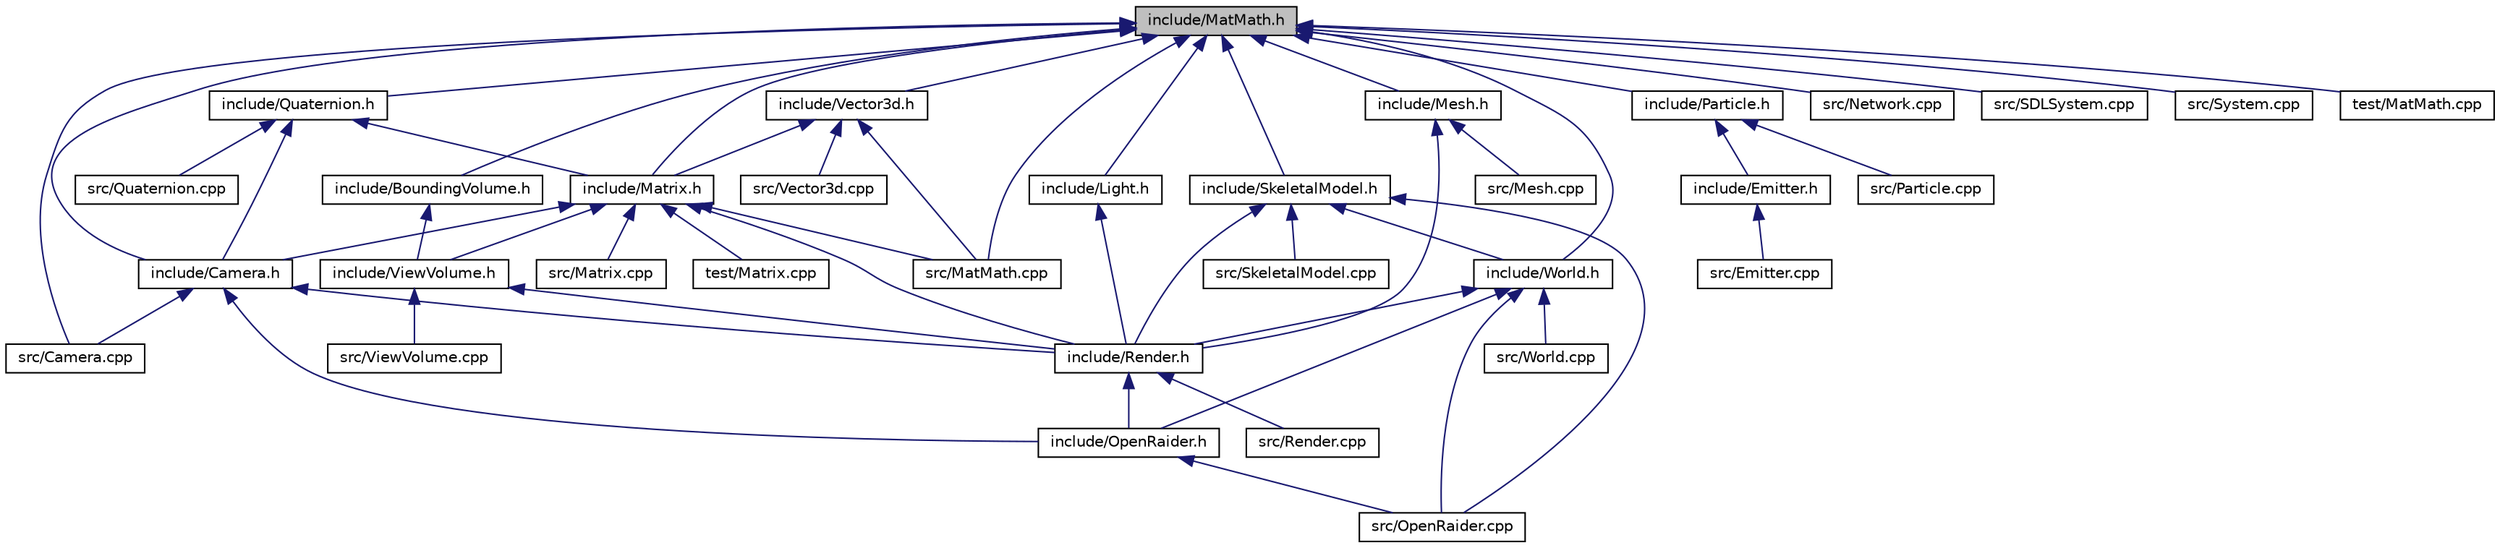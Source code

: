 digraph "include/MatMath.h"
{
 // INTERACTIVE_SVG=YES
  edge [fontname="Helvetica",fontsize="10",labelfontname="Helvetica",labelfontsize="10"];
  node [fontname="Helvetica",fontsize="10",shape=record];
  Node1 [label="include/MatMath.h",height=0.2,width=0.4,color="black", fillcolor="grey75", style="filled" fontcolor="black"];
  Node1 -> Node2 [dir="back",color="midnightblue",fontsize="10",style="solid",fontname="Helvetica"];
  Node2 [label="include/BoundingVolume.h",height=0.2,width=0.4,color="black", fillcolor="white", style="filled",URL="$_bounding_volume_8h.html",tooltip="Bounding volume class for world/vis/culling/clipping/collision stuff. "];
  Node2 -> Node3 [dir="back",color="midnightblue",fontsize="10",style="solid",fontname="Helvetica"];
  Node3 [label="include/ViewVolume.h",height=0.2,width=0.4,color="black", fillcolor="white", style="filled",URL="$_view_volume_8h.html",tooltip="Viewing Volume for culling use. "];
  Node3 -> Node4 [dir="back",color="midnightblue",fontsize="10",style="solid",fontname="Helvetica"];
  Node4 [label="include/Render.h",height=0.2,width=0.4,color="black", fillcolor="white", style="filled",URL="$_render_8h.html",tooltip="OpenRaider Renderer class. "];
  Node4 -> Node5 [dir="back",color="midnightblue",fontsize="10",style="solid",fontname="Helvetica"];
  Node5 [label="include/OpenRaider.h",height=0.2,width=0.4,color="black", fillcolor="white", style="filled",URL="$_open_raider_8h.html",tooltip="Main Game Singleton. "];
  Node5 -> Node6 [dir="back",color="midnightblue",fontsize="10",style="solid",fontname="Helvetica"];
  Node6 [label="src/OpenRaider.cpp",height=0.2,width=0.4,color="black", fillcolor="white", style="filled",URL="$_open_raider_8cpp.html"];
  Node4 -> Node7 [dir="back",color="midnightblue",fontsize="10",style="solid",fontname="Helvetica"];
  Node7 [label="src/Render.cpp",height=0.2,width=0.4,color="black", fillcolor="white", style="filled",URL="$_render_8cpp.html",tooltip="OpenRaider Renderer class. "];
  Node3 -> Node8 [dir="back",color="midnightblue",fontsize="10",style="solid",fontname="Helvetica"];
  Node8 [label="src/ViewVolume.cpp",height=0.2,width=0.4,color="black", fillcolor="white", style="filled",URL="$_view_volume_8cpp.html"];
  Node1 -> Node9 [dir="back",color="midnightblue",fontsize="10",style="solid",fontname="Helvetica"];
  Node9 [label="include/Camera.h",height=0.2,width=0.4,color="black", fillcolor="white", style="filled",URL="$_camera_8h.html",tooltip="OpenGL camera class. "];
  Node9 -> Node5 [dir="back",color="midnightblue",fontsize="10",style="solid",fontname="Helvetica"];
  Node9 -> Node4 [dir="back",color="midnightblue",fontsize="10",style="solid",fontname="Helvetica"];
  Node9 -> Node10 [dir="back",color="midnightblue",fontsize="10",style="solid",fontname="Helvetica"];
  Node10 [label="src/Camera.cpp",height=0.2,width=0.4,color="black", fillcolor="white", style="filled",URL="$_camera_8cpp.html",tooltip="OpenGL camera class. "];
  Node1 -> Node11 [dir="back",color="midnightblue",fontsize="10",style="solid",fontname="Helvetica"];
  Node11 [label="include/Light.h",height=0.2,width=0.4,color="black", fillcolor="white", style="filled",URL="$_light_8h.html",tooltip="The GL light class. "];
  Node11 -> Node4 [dir="back",color="midnightblue",fontsize="10",style="solid",fontname="Helvetica"];
  Node1 -> Node12 [dir="back",color="midnightblue",fontsize="10",style="solid",fontname="Helvetica"];
  Node12 [label="include/Matrix.h",height=0.2,width=0.4,color="black", fillcolor="white", style="filled",URL="$_matrix_8h.html",tooltip="3D Matrix "];
  Node12 -> Node9 [dir="back",color="midnightblue",fontsize="10",style="solid",fontname="Helvetica"];
  Node12 -> Node4 [dir="back",color="midnightblue",fontsize="10",style="solid",fontname="Helvetica"];
  Node12 -> Node3 [dir="back",color="midnightblue",fontsize="10",style="solid",fontname="Helvetica"];
  Node12 -> Node13 [dir="back",color="midnightblue",fontsize="10",style="solid",fontname="Helvetica"];
  Node13 [label="src/MatMath.cpp",height=0.2,width=0.4,color="black", fillcolor="white", style="filled",URL="$src_2_mat_math_8cpp.html",tooltip="Vector and Matrix math. "];
  Node12 -> Node14 [dir="back",color="midnightblue",fontsize="10",style="solid",fontname="Helvetica"];
  Node14 [label="src/Matrix.cpp",height=0.2,width=0.4,color="black", fillcolor="white", style="filled",URL="$src_2_matrix_8cpp.html",tooltip="3D Matrix "];
  Node12 -> Node15 [dir="back",color="midnightblue",fontsize="10",style="solid",fontname="Helvetica"];
  Node15 [label="test/Matrix.cpp",height=0.2,width=0.4,color="black", fillcolor="white", style="filled",URL="$test_2_matrix_8cpp.html",tooltip="Matrix Unit Test. "];
  Node1 -> Node16 [dir="back",color="midnightblue",fontsize="10",style="solid",fontname="Helvetica"];
  Node16 [label="include/Mesh.h",height=0.2,width=0.4,color="black", fillcolor="white", style="filled",URL="$_mesh_8h.html",tooltip="OpenGL Mesh. "];
  Node16 -> Node4 [dir="back",color="midnightblue",fontsize="10",style="solid",fontname="Helvetica"];
  Node16 -> Node17 [dir="back",color="midnightblue",fontsize="10",style="solid",fontname="Helvetica"];
  Node17 [label="src/Mesh.cpp",height=0.2,width=0.4,color="black", fillcolor="white", style="filled",URL="$_mesh_8cpp.html",tooltip="OpenGL Mesh. "];
  Node1 -> Node18 [dir="back",color="midnightblue",fontsize="10",style="solid",fontname="Helvetica"];
  Node18 [label="include/Particle.h",height=0.2,width=0.4,color="black", fillcolor="white", style="filled",URL="$_particle_8h.html",tooltip="Particle system base header. "];
  Node18 -> Node19 [dir="back",color="midnightblue",fontsize="10",style="solid",fontname="Helvetica"];
  Node19 [label="include/Emitter.h",height=0.2,width=0.4,color="black", fillcolor="white", style="filled",URL="$_emitter_8h.html",tooltip="Particle emitter class. "];
  Node19 -> Node20 [dir="back",color="midnightblue",fontsize="10",style="solid",fontname="Helvetica"];
  Node20 [label="src/Emitter.cpp",height=0.2,width=0.4,color="black", fillcolor="white", style="filled",URL="$_emitter_8cpp.html",tooltip="Particle emitter class. "];
  Node18 -> Node21 [dir="back",color="midnightblue",fontsize="10",style="solid",fontname="Helvetica"];
  Node21 [label="src/Particle.cpp",height=0.2,width=0.4,color="black", fillcolor="white", style="filled",URL="$_particle_8cpp.html",tooltip="Particle system base implementation. "];
  Node1 -> Node22 [dir="back",color="midnightblue",fontsize="10",style="solid",fontname="Helvetica"];
  Node22 [label="include/Quaternion.h",height=0.2,width=0.4,color="black", fillcolor="white", style="filled",URL="$_quaternion_8h.html",tooltip="Quaternion. "];
  Node22 -> Node9 [dir="back",color="midnightblue",fontsize="10",style="solid",fontname="Helvetica"];
  Node22 -> Node12 [dir="back",color="midnightblue",fontsize="10",style="solid",fontname="Helvetica"];
  Node22 -> Node23 [dir="back",color="midnightblue",fontsize="10",style="solid",fontname="Helvetica"];
  Node23 [label="src/Quaternion.cpp",height=0.2,width=0.4,color="black", fillcolor="white", style="filled",URL="$_quaternion_8cpp.html",tooltip="Quaternion. "];
  Node1 -> Node24 [dir="back",color="midnightblue",fontsize="10",style="solid",fontname="Helvetica"];
  Node24 [label="include/SkeletalModel.h",height=0.2,width=0.4,color="black", fillcolor="white", style="filled",URL="$_skeletal_model_8h.html",tooltip="This is the factored out skeletal model class. "];
  Node24 -> Node4 [dir="back",color="midnightblue",fontsize="10",style="solid",fontname="Helvetica"];
  Node24 -> Node25 [dir="back",color="midnightblue",fontsize="10",style="solid",fontname="Helvetica"];
  Node25 [label="include/World.h",height=0.2,width=0.4,color="black", fillcolor="white", style="filled",URL="$_world_8h.html",tooltip="The game world (model) "];
  Node25 -> Node5 [dir="back",color="midnightblue",fontsize="10",style="solid",fontname="Helvetica"];
  Node25 -> Node4 [dir="back",color="midnightblue",fontsize="10",style="solid",fontname="Helvetica"];
  Node25 -> Node6 [dir="back",color="midnightblue",fontsize="10",style="solid",fontname="Helvetica"];
  Node25 -> Node26 [dir="back",color="midnightblue",fontsize="10",style="solid",fontname="Helvetica"];
  Node26 [label="src/World.cpp",height=0.2,width=0.4,color="black", fillcolor="white", style="filled",URL="$_world_8cpp.html",tooltip="The game world (model) "];
  Node24 -> Node6 [dir="back",color="midnightblue",fontsize="10",style="solid",fontname="Helvetica"];
  Node24 -> Node27 [dir="back",color="midnightblue",fontsize="10",style="solid",fontname="Helvetica"];
  Node27 [label="src/SkeletalModel.cpp",height=0.2,width=0.4,color="black", fillcolor="white", style="filled",URL="$_skeletal_model_8cpp.html",tooltip="This is the factored out skeletal model class. "];
  Node1 -> Node28 [dir="back",color="midnightblue",fontsize="10",style="solid",fontname="Helvetica"];
  Node28 [label="include/Vector3d.h",height=0.2,width=0.4,color="black", fillcolor="white", style="filled",URL="$_vector3d_8h.html",tooltip="3D Math vector "];
  Node28 -> Node12 [dir="back",color="midnightblue",fontsize="10",style="solid",fontname="Helvetica"];
  Node28 -> Node13 [dir="back",color="midnightblue",fontsize="10",style="solid",fontname="Helvetica"];
  Node28 -> Node29 [dir="back",color="midnightblue",fontsize="10",style="solid",fontname="Helvetica"];
  Node29 [label="src/Vector3d.cpp",height=0.2,width=0.4,color="black", fillcolor="white", style="filled",URL="$_vector3d_8cpp.html",tooltip="3D Math vector "];
  Node1 -> Node25 [dir="back",color="midnightblue",fontsize="10",style="solid",fontname="Helvetica"];
  Node1 -> Node10 [dir="back",color="midnightblue",fontsize="10",style="solid",fontname="Helvetica"];
  Node1 -> Node13 [dir="back",color="midnightblue",fontsize="10",style="solid",fontname="Helvetica"];
  Node1 -> Node30 [dir="back",color="midnightblue",fontsize="10",style="solid",fontname="Helvetica"];
  Node30 [label="src/Network.cpp",height=0.2,width=0.4,color="black", fillcolor="white", style="filled",URL="$src_2_network_8cpp.html",tooltip="Networking Singleton class. "];
  Node1 -> Node31 [dir="back",color="midnightblue",fontsize="10",style="solid",fontname="Helvetica"];
  Node31 [label="src/SDLSystem.cpp",height=0.2,width=0.4,color="black", fillcolor="white", style="filled",URL="$_s_d_l_system_8cpp.html",tooltip="SDL System interface implementation. "];
  Node1 -> Node32 [dir="back",color="midnightblue",fontsize="10",style="solid",fontname="Helvetica"];
  Node32 [label="src/System.cpp",height=0.2,width=0.4,color="black", fillcolor="white", style="filled",URL="$_system_8cpp.html",tooltip="Mostly defines the interface of System implementations. "];
  Node1 -> Node33 [dir="back",color="midnightblue",fontsize="10",style="solid",fontname="Helvetica"];
  Node33 [label="test/MatMath.cpp",height=0.2,width=0.4,color="black", fillcolor="white", style="filled",URL="$test_2_mat_math_8cpp.html",tooltip="Mat Math Unit Test. "];
}
